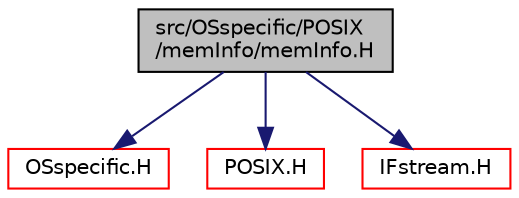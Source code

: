 digraph "src/OSspecific/POSIX/memInfo/memInfo.H"
{
  bgcolor="transparent";
  edge [fontname="Helvetica",fontsize="10",labelfontname="Helvetica",labelfontsize="10"];
  node [fontname="Helvetica",fontsize="10",shape=record];
  Node0 [label="src/OSspecific/POSIX\l/memInfo/memInfo.H",height=0.2,width=0.4,color="black", fillcolor="grey75", style="filled", fontcolor="black"];
  Node0 -> Node1 [color="midnightblue",fontsize="10",style="solid",fontname="Helvetica"];
  Node1 [label="OSspecific.H",height=0.2,width=0.4,color="red",URL="$a11105.html",tooltip="Functions used by OpenFOAM that are specific to POSIX compliant operating systems and need to be repl..."];
  Node0 -> Node64 [color="midnightblue",fontsize="10",style="solid",fontname="Helvetica"];
  Node64 [label="POSIX.H",height=0.2,width=0.4,color="red",URL="$a13775.html"];
  Node0 -> Node69 [color="midnightblue",fontsize="10",style="solid",fontname="Helvetica"];
  Node69 [label="IFstream.H",height=0.2,width=0.4,color="red",URL="$a09785.html"];
}
